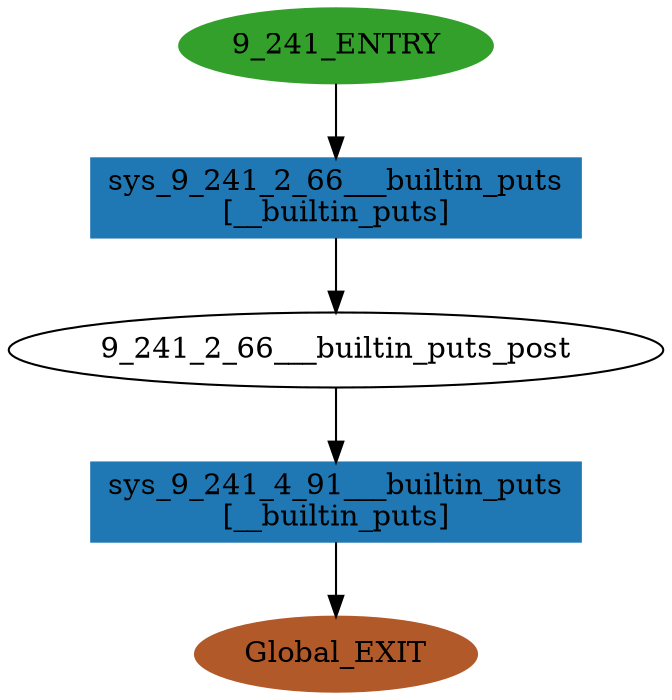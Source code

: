 digraph model { 
compound=true; 
node  [style="filled", colorscheme="paired12"];  "9_241_2_66___builtin_puts_post" [shape=ellipse, style=""];
  "9_241_ENTRY" [shape=ellipse, color=4, style=filled];
  "Global_EXIT" [shape=ellipse, color=12, style=filled];
  "sys_9_241_2_66___builtin_puts" [shape=box, style=""];
  "sys_9_241_2_66___builtin_puts" [color=2, style=filled];
  "sys_9_241_2_66___builtin_puts" [label="sys_9_241_2_66___builtin_puts\n[__builtin_puts]"];
  "sys_9_241_4_91___builtin_puts" [shape=box, style=""];
  "sys_9_241_4_91___builtin_puts" [color=2, style=filled];
  "sys_9_241_4_91___builtin_puts" [label="sys_9_241_4_91___builtin_puts\n[__builtin_puts]"];
  "sys_9_241_2_66___builtin_puts" -> "9_241_2_66___builtin_puts_post" [label="", arrowhead="normal"];
  "9_241_ENTRY" -> "sys_9_241_2_66___builtin_puts" [label="", arrowhead="normal"];
  "sys_9_241_4_91___builtin_puts" -> "Global_EXIT" [label="", arrowhead="normal"];
  "9_241_2_66___builtin_puts_post" -> "sys_9_241_4_91___builtin_puts" [label="", arrowhead="normal"];
}
